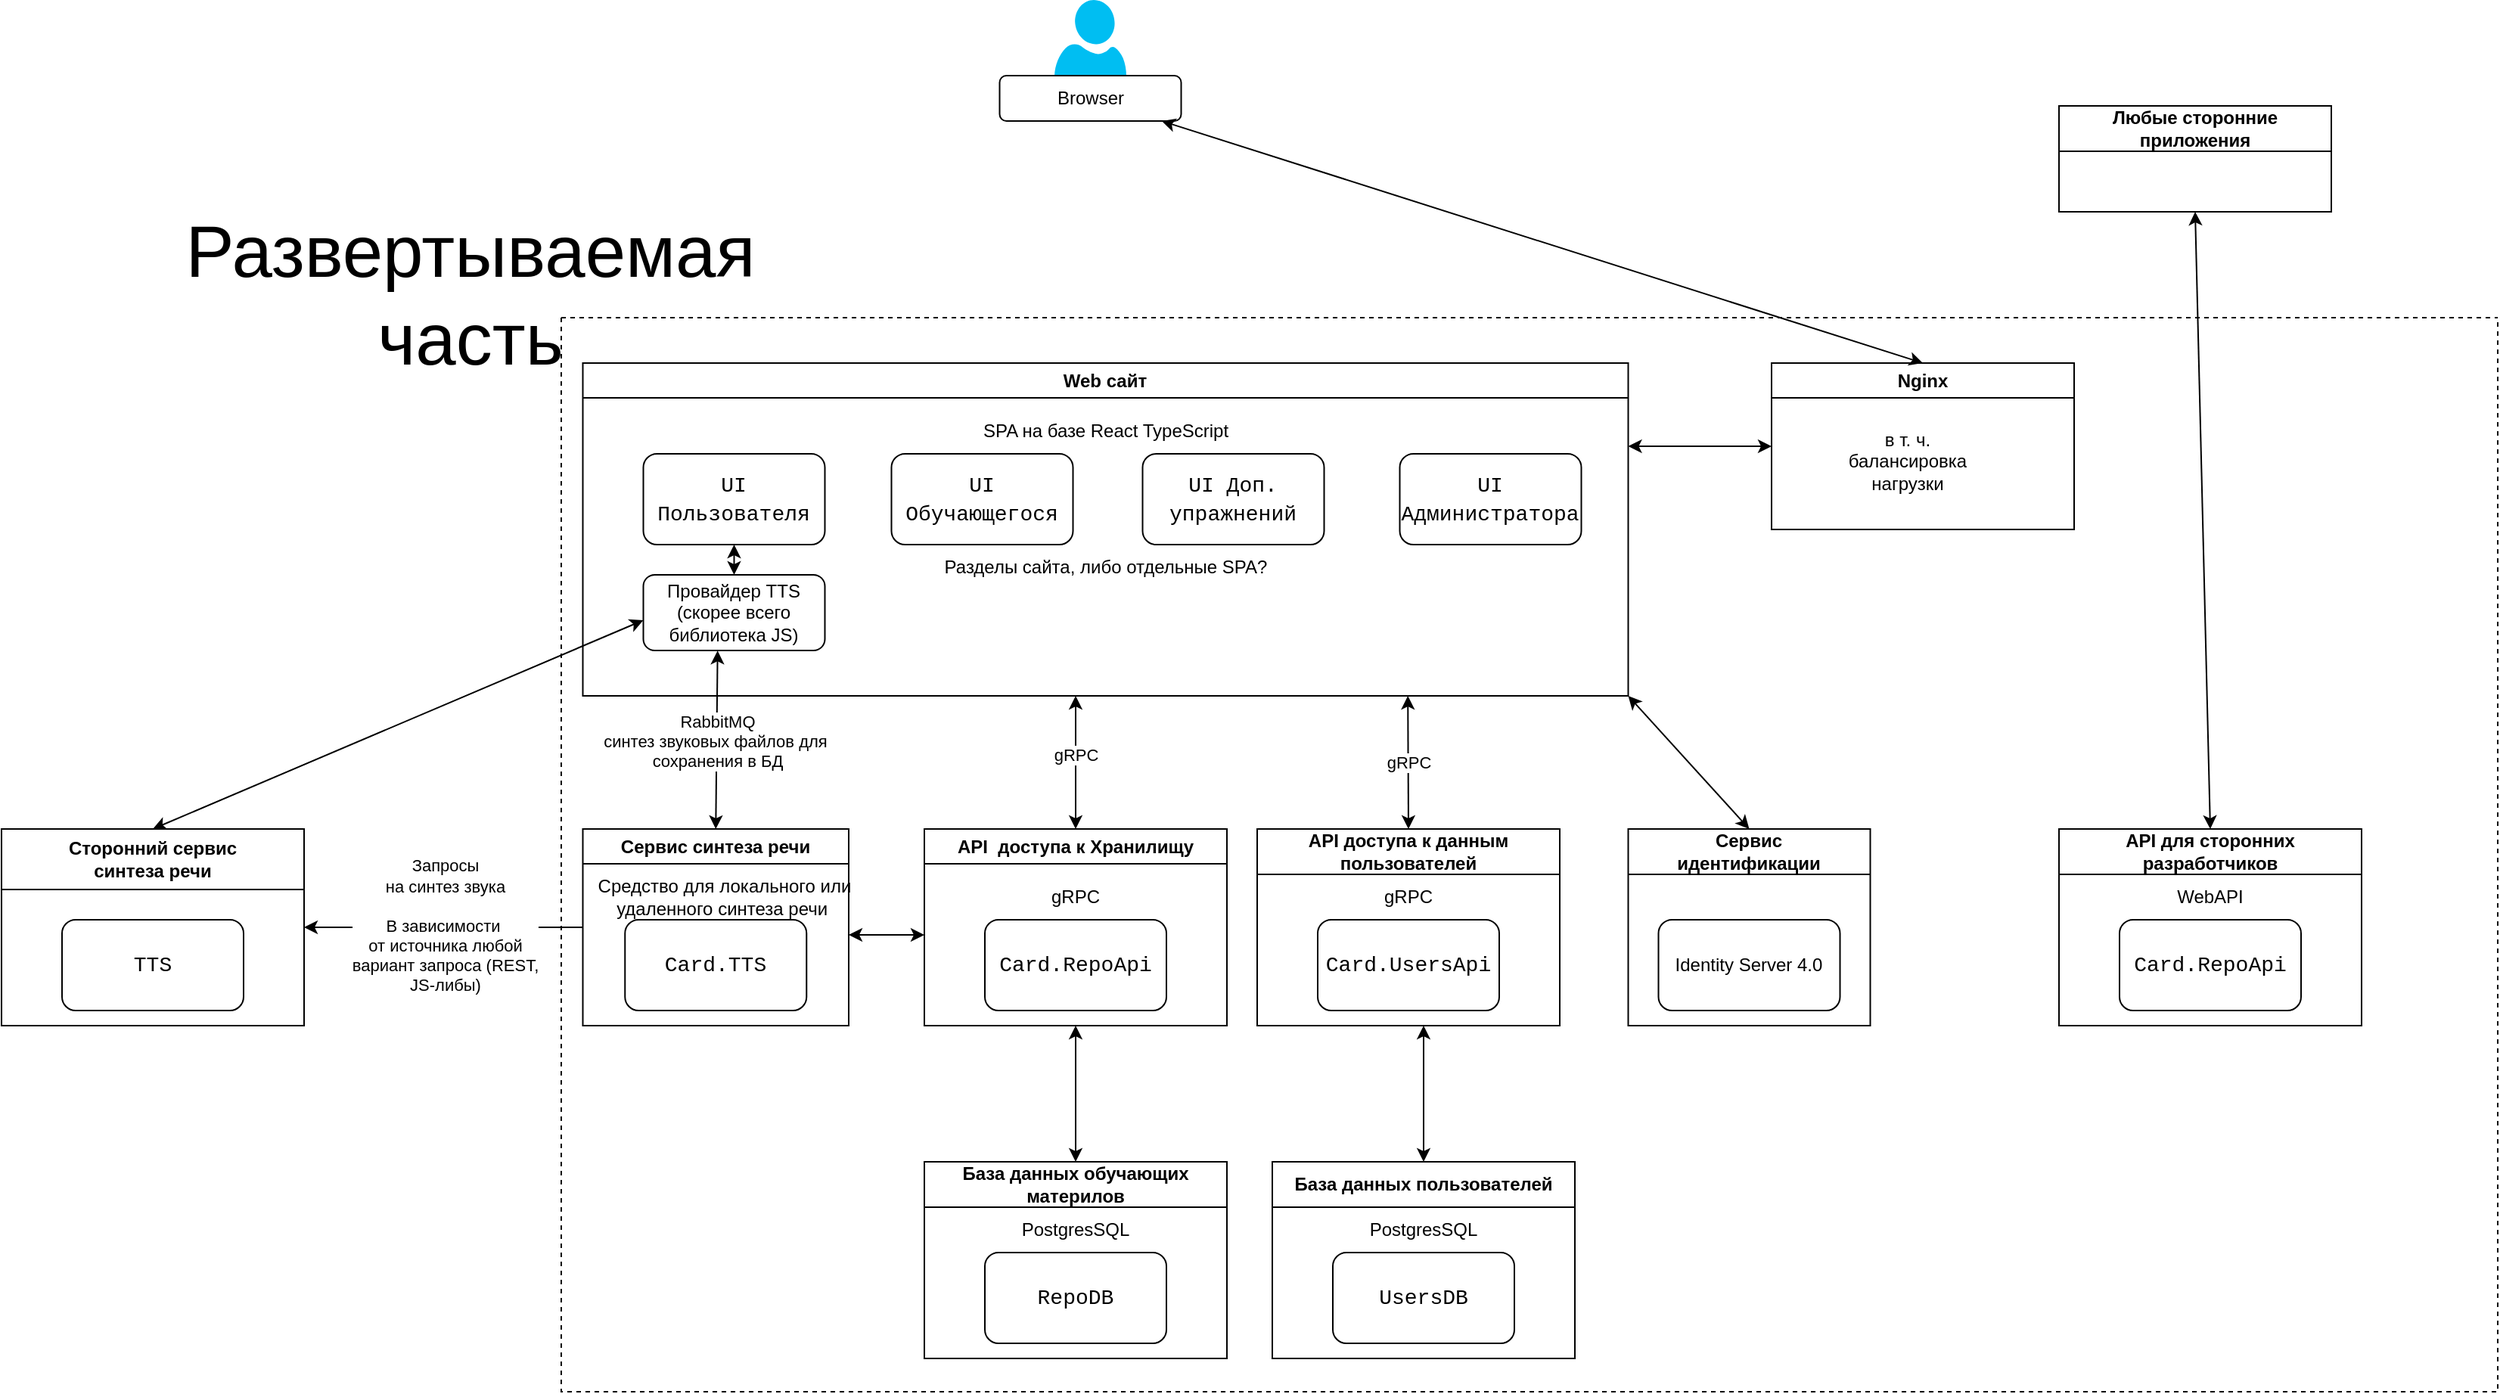 <mxfile version="23.1.5" type="device">
  <diagram name="Страница — 1" id="4c29RNRdUP_Loz52Y8jb">
    <mxGraphModel dx="2927" dy="1258" grid="1" gridSize="10" guides="1" tooltips="1" connect="1" arrows="1" fold="1" page="1" pageScale="1" pageWidth="827" pageHeight="1169" math="0" shadow="0">
      <root>
        <mxCell id="0" />
        <mxCell id="1" parent="0" />
        <mxCell id="G9CLyLBNerquvoPNeNlz-1" value="" style="swimlane;startSize=0;dashed=1;" vertex="1" parent="1">
          <mxGeometry x="40" y="350" width="1280" height="710" as="geometry">
            <mxRectangle x="30" y="420" width="50" height="40" as="alternateBounds" />
          </mxGeometry>
        </mxCell>
        <mxCell id="G9CLyLBNerquvoPNeNlz-8" value="Web сайт" style="swimlane;whiteSpace=wrap;html=1;" vertex="1" parent="G9CLyLBNerquvoPNeNlz-1">
          <mxGeometry x="14.25" y="30" width="691" height="220" as="geometry">
            <mxRectangle x="240" y="170" width="140" height="30" as="alternateBounds" />
          </mxGeometry>
        </mxCell>
        <mxCell id="G9CLyLBNerquvoPNeNlz-9" value="&lt;div style=&quot;font-family: Consolas, &amp;quot;Courier New&amp;quot;, monospace; font-size: 14px; line-height: 19px;&quot;&gt;UI Пользователя&lt;/div&gt;" style="rounded=1;whiteSpace=wrap;html=1;fontColor=default;labelBackgroundColor=default;" vertex="1" parent="G9CLyLBNerquvoPNeNlz-8">
          <mxGeometry x="40" y="60" width="120" height="60" as="geometry" />
        </mxCell>
        <mxCell id="G9CLyLBNerquvoPNeNlz-10" value="&lt;div style=&quot;font-family: Consolas, &amp;quot;Courier New&amp;quot;, monospace; font-size: 14px; line-height: 19px;&quot;&gt;UI Администратора&lt;/div&gt;" style="rounded=1;whiteSpace=wrap;html=1;fontColor=default;labelBackgroundColor=default;" vertex="1" parent="G9CLyLBNerquvoPNeNlz-8">
          <mxGeometry x="540" y="60" width="120" height="60" as="geometry" />
        </mxCell>
        <mxCell id="G9CLyLBNerquvoPNeNlz-11" value="&lt;div style=&quot;font-family: Consolas, &amp;quot;Courier New&amp;quot;, monospace; font-size: 14px; line-height: 19px;&quot;&gt;UI Обучающегося&lt;/div&gt;" style="rounded=1;whiteSpace=wrap;html=1;fontColor=default;labelBackgroundColor=default;" vertex="1" parent="G9CLyLBNerquvoPNeNlz-8">
          <mxGeometry x="204" y="60" width="120" height="60" as="geometry" />
        </mxCell>
        <mxCell id="G9CLyLBNerquvoPNeNlz-12" value="&lt;div style=&quot;font-family: Consolas, &amp;quot;Courier New&amp;quot;, monospace; font-size: 14px; line-height: 19px;&quot;&gt;UI Доп. упражнений&lt;/div&gt;" style="rounded=1;whiteSpace=wrap;html=1;fontColor=default;labelBackgroundColor=default;" vertex="1" parent="G9CLyLBNerquvoPNeNlz-8">
          <mxGeometry x="370" y="60" width="120" height="60" as="geometry" />
        </mxCell>
        <mxCell id="G9CLyLBNerquvoPNeNlz-18" value="SPA на базе React TypeScript" style="text;html=1;align=center;verticalAlign=middle;whiteSpace=wrap;rounded=0;" vertex="1" parent="G9CLyLBNerquvoPNeNlz-8">
          <mxGeometry x="193.38" y="30" width="304.25" height="30" as="geometry" />
        </mxCell>
        <mxCell id="G9CLyLBNerquvoPNeNlz-51" value="Разделы сайта, либо отдельные SPA?" style="text;html=1;align=center;verticalAlign=middle;whiteSpace=wrap;rounded=0;" vertex="1" parent="G9CLyLBNerquvoPNeNlz-8">
          <mxGeometry x="214.63" y="120" width="261.75" height="30" as="geometry" />
        </mxCell>
        <mxCell id="G9CLyLBNerquvoPNeNlz-65" value="Провайдер TTS&lt;br&gt;(скорее всего библиотека JS)" style="rounded=1;whiteSpace=wrap;html=1;" vertex="1" parent="G9CLyLBNerquvoPNeNlz-8">
          <mxGeometry x="40" y="140" width="120" height="50" as="geometry" />
        </mxCell>
        <mxCell id="G9CLyLBNerquvoPNeNlz-66" value="" style="endArrow=classic;startArrow=classic;html=1;rounded=0;entryX=0.5;entryY=1;entryDx=0;entryDy=0;exitX=0.5;exitY=0;exitDx=0;exitDy=0;" edge="1" parent="G9CLyLBNerquvoPNeNlz-8" source="G9CLyLBNerquvoPNeNlz-65" target="G9CLyLBNerquvoPNeNlz-9">
          <mxGeometry width="50" height="50" relative="1" as="geometry">
            <mxPoint x="205.75" y="230" as="sourcePoint" />
            <mxPoint x="255.75" y="180" as="targetPoint" />
          </mxGeometry>
        </mxCell>
        <mxCell id="G9CLyLBNerquvoPNeNlz-69" value="" style="endArrow=classic;startArrow=classic;html=1;rounded=0;exitX=0.5;exitY=0;exitDx=0;exitDy=0;" edge="1" parent="G9CLyLBNerquvoPNeNlz-8" source="G9CLyLBNerquvoPNeNlz-43">
          <mxGeometry width="50" height="50" relative="1" as="geometry">
            <mxPoint x="-10" y="220" as="sourcePoint" />
            <mxPoint x="40" y="170" as="targetPoint" />
          </mxGeometry>
        </mxCell>
        <mxCell id="G9CLyLBNerquvoPNeNlz-19" value="API&amp;nbsp; доступа к Хранилищу" style="swimlane;whiteSpace=wrap;html=1;" vertex="1" parent="G9CLyLBNerquvoPNeNlz-1">
          <mxGeometry x="240" y="338" width="200" height="130" as="geometry">
            <mxRectangle x="130" y="220" width="200" height="30" as="alternateBounds" />
          </mxGeometry>
        </mxCell>
        <mxCell id="G9CLyLBNerquvoPNeNlz-20" value="&lt;div style=&quot;font-family: Consolas, &amp;quot;Courier New&amp;quot;, monospace; font-size: 14px; line-height: 19px;&quot;&gt;Card.RepoApi&lt;/div&gt;" style="rounded=1;whiteSpace=wrap;html=1;fontColor=default;labelBackgroundColor=default;" vertex="1" parent="G9CLyLBNerquvoPNeNlz-19">
          <mxGeometry x="40" y="60" width="120" height="60" as="geometry" />
        </mxCell>
        <mxCell id="G9CLyLBNerquvoPNeNlz-25" value="gRPC" style="text;html=1;align=center;verticalAlign=middle;whiteSpace=wrap;rounded=0;" vertex="1" parent="G9CLyLBNerquvoPNeNlz-19">
          <mxGeometry x="70" y="30" width="60" height="30" as="geometry" />
        </mxCell>
        <mxCell id="G9CLyLBNerquvoPNeNlz-21" value="API доступа к данным пользователей" style="swimlane;whiteSpace=wrap;html=1;startSize=30;" vertex="1" parent="G9CLyLBNerquvoPNeNlz-1">
          <mxGeometry x="460" y="338" width="200" height="130" as="geometry" />
        </mxCell>
        <mxCell id="G9CLyLBNerquvoPNeNlz-22" value="&lt;div style=&quot;font-family: Consolas, &amp;quot;Courier New&amp;quot;, monospace; font-size: 14px; line-height: 19px;&quot;&gt;Card.UsersApi&lt;/div&gt;" style="rounded=1;whiteSpace=wrap;html=1;fontColor=default;labelBackgroundColor=default;" vertex="1" parent="G9CLyLBNerquvoPNeNlz-21">
          <mxGeometry x="40" y="60" width="120" height="60" as="geometry" />
        </mxCell>
        <mxCell id="G9CLyLBNerquvoPNeNlz-29" value="gRPC" style="text;html=1;align=center;verticalAlign=middle;whiteSpace=wrap;rounded=0;" vertex="1" parent="G9CLyLBNerquvoPNeNlz-21">
          <mxGeometry x="70" y="30" width="60" height="30" as="geometry" />
        </mxCell>
        <mxCell id="G9CLyLBNerquvoPNeNlz-35" value="Сервис &lt;br&gt;идентификации" style="swimlane;whiteSpace=wrap;html=1;startSize=30;" vertex="1" parent="G9CLyLBNerquvoPNeNlz-1">
          <mxGeometry x="705.25" y="338" width="160" height="130" as="geometry" />
        </mxCell>
        <mxCell id="G9CLyLBNerquvoPNeNlz-36" value="Identity Server 4.0" style="rounded=1;whiteSpace=wrap;html=1;" vertex="1" parent="G9CLyLBNerquvoPNeNlz-35">
          <mxGeometry x="20" y="60" width="120" height="60" as="geometry" />
        </mxCell>
        <mxCell id="G9CLyLBNerquvoPNeNlz-37" value="API для сторонних разработчиков" style="swimlane;whiteSpace=wrap;html=1;startSize=30;" vertex="1" parent="G9CLyLBNerquvoPNeNlz-1">
          <mxGeometry x="990" y="338" width="200" height="130" as="geometry">
            <mxRectangle x="130" y="220" width="200" height="30" as="alternateBounds" />
          </mxGeometry>
        </mxCell>
        <mxCell id="G9CLyLBNerquvoPNeNlz-38" value="&lt;div style=&quot;font-family: Consolas, &amp;quot;Courier New&amp;quot;, monospace; font-size: 14px; line-height: 19px;&quot;&gt;Card.RepoApi&lt;/div&gt;" style="rounded=1;whiteSpace=wrap;html=1;fontColor=default;labelBackgroundColor=default;" vertex="1" parent="G9CLyLBNerquvoPNeNlz-37">
          <mxGeometry x="40" y="60" width="120" height="60" as="geometry" />
        </mxCell>
        <mxCell id="G9CLyLBNerquvoPNeNlz-39" value="WebAPI" style="text;html=1;align=center;verticalAlign=middle;whiteSpace=wrap;rounded=0;" vertex="1" parent="G9CLyLBNerquvoPNeNlz-37">
          <mxGeometry x="70" y="30" width="60" height="30" as="geometry" />
        </mxCell>
        <mxCell id="G9CLyLBNerquvoPNeNlz-40" value="Сервис синтеза речи" style="swimlane;whiteSpace=wrap;html=1;startSize=23;" vertex="1" parent="G9CLyLBNerquvoPNeNlz-1">
          <mxGeometry x="14.25" y="338" width="175.75" height="130" as="geometry">
            <mxRectangle x="130" y="220" width="200" height="30" as="alternateBounds" />
          </mxGeometry>
        </mxCell>
        <mxCell id="G9CLyLBNerquvoPNeNlz-41" value="&lt;div style=&quot;font-family: Consolas, &amp;quot;Courier New&amp;quot;, monospace; font-size: 14px; line-height: 19px;&quot;&gt;&lt;div style=&quot;line-height: 19px;&quot;&gt;Card.TTS&lt;/div&gt;&lt;/div&gt;" style="rounded=1;whiteSpace=wrap;html=1;fontColor=default;labelBackgroundColor=default;" vertex="1" parent="G9CLyLBNerquvoPNeNlz-40">
          <mxGeometry x="27.88" y="60" width="120" height="60" as="geometry" />
        </mxCell>
        <mxCell id="G9CLyLBNerquvoPNeNlz-70" value="Средство для локального или удаленного синтеза речи&amp;nbsp;" style="text;html=1;align=center;verticalAlign=middle;whiteSpace=wrap;rounded=0;" vertex="1" parent="G9CLyLBNerquvoPNeNlz-40">
          <mxGeometry x="5.75" y="30" width="175.75" height="30" as="geometry" />
        </mxCell>
        <mxCell id="G9CLyLBNerquvoPNeNlz-45" value="База данных обучающих&lt;br&gt;материлов" style="swimlane;whiteSpace=wrap;html=1;startSize=30;" vertex="1" parent="G9CLyLBNerquvoPNeNlz-1">
          <mxGeometry x="240" y="558" width="200" height="130" as="geometry">
            <mxRectangle x="130" y="220" width="200" height="30" as="alternateBounds" />
          </mxGeometry>
        </mxCell>
        <mxCell id="G9CLyLBNerquvoPNeNlz-46" value="&lt;div style=&quot;font-family: Consolas, &amp;quot;Courier New&amp;quot;, monospace; font-size: 14px; line-height: 19px;&quot;&gt;RepoDB&lt;/div&gt;" style="rounded=1;whiteSpace=wrap;html=1;fontColor=default;labelBackgroundColor=default;" vertex="1" parent="G9CLyLBNerquvoPNeNlz-45">
          <mxGeometry x="40" y="60" width="120" height="60" as="geometry" />
        </mxCell>
        <mxCell id="G9CLyLBNerquvoPNeNlz-47" value="PostgresSQL" style="text;html=1;align=center;verticalAlign=middle;whiteSpace=wrap;rounded=0;" vertex="1" parent="G9CLyLBNerquvoPNeNlz-45">
          <mxGeometry x="70" y="30" width="60" height="30" as="geometry" />
        </mxCell>
        <mxCell id="G9CLyLBNerquvoPNeNlz-48" value="База данных пользователей" style="swimlane;whiteSpace=wrap;html=1;startSize=30;" vertex="1" parent="G9CLyLBNerquvoPNeNlz-1">
          <mxGeometry x="470" y="558" width="200" height="130" as="geometry">
            <mxRectangle x="130" y="220" width="200" height="30" as="alternateBounds" />
          </mxGeometry>
        </mxCell>
        <mxCell id="G9CLyLBNerquvoPNeNlz-49" value="&lt;div style=&quot;font-family: Consolas, &amp;quot;Courier New&amp;quot;, monospace; font-size: 14px; line-height: 19px;&quot;&gt;UsersDB&lt;/div&gt;" style="rounded=1;whiteSpace=wrap;html=1;fontColor=default;labelBackgroundColor=default;" vertex="1" parent="G9CLyLBNerquvoPNeNlz-48">
          <mxGeometry x="40" y="60" width="120" height="60" as="geometry" />
        </mxCell>
        <mxCell id="G9CLyLBNerquvoPNeNlz-50" value="PostgresSQL" style="text;html=1;align=center;verticalAlign=middle;whiteSpace=wrap;rounded=0;" vertex="1" parent="G9CLyLBNerquvoPNeNlz-48">
          <mxGeometry x="70" y="30" width="60" height="30" as="geometry" />
        </mxCell>
        <mxCell id="G9CLyLBNerquvoPNeNlz-52" value="" style="endArrow=classic;startArrow=classic;html=1;rounded=0;exitX=0.5;exitY=0;exitDx=0;exitDy=0;entryX=0.409;entryY=1.003;entryDx=0;entryDy=0;entryPerimeter=0;" edge="1" parent="G9CLyLBNerquvoPNeNlz-1" source="G9CLyLBNerquvoPNeNlz-40" target="G9CLyLBNerquvoPNeNlz-65">
          <mxGeometry width="50" height="50" relative="1" as="geometry">
            <mxPoint x="70" y="230" as="sourcePoint" />
            <mxPoint x="102" y="230" as="targetPoint" />
          </mxGeometry>
        </mxCell>
        <mxCell id="G9CLyLBNerquvoPNeNlz-58" value="RabbitMQ&lt;br&gt;синтез звуковых файлов для&amp;nbsp;&lt;br&gt;сохранения в БД" style="edgeLabel;html=1;align=center;verticalAlign=middle;resizable=0;points=[];" vertex="1" connectable="0" parent="G9CLyLBNerquvoPNeNlz-52">
          <mxGeometry x="-0.011" relative="1" as="geometry">
            <mxPoint as="offset" />
          </mxGeometry>
        </mxCell>
        <mxCell id="G9CLyLBNerquvoPNeNlz-53" value="" style="endArrow=classic;startArrow=classic;html=1;rounded=0;exitX=0.5;exitY=0;exitDx=0;exitDy=0;" edge="1" parent="G9CLyLBNerquvoPNeNlz-1" source="G9CLyLBNerquvoPNeNlz-19">
          <mxGeometry width="50" height="50" relative="1" as="geometry">
            <mxPoint x="338.25" y="320" as="sourcePoint" />
            <mxPoint x="340" y="250" as="targetPoint" />
          </mxGeometry>
        </mxCell>
        <mxCell id="G9CLyLBNerquvoPNeNlz-59" value="gRPC" style="edgeLabel;html=1;align=center;verticalAlign=middle;resizable=0;points=[];" vertex="1" connectable="0" parent="G9CLyLBNerquvoPNeNlz-53">
          <mxGeometry x="0.07" relative="1" as="geometry">
            <mxPoint y="-2" as="offset" />
          </mxGeometry>
        </mxCell>
        <mxCell id="G9CLyLBNerquvoPNeNlz-54" value="" style="endArrow=classic;startArrow=classic;html=1;rounded=0;exitX=0.5;exitY=0;exitDx=0;exitDy=0;" edge="1" parent="G9CLyLBNerquvoPNeNlz-1" source="G9CLyLBNerquvoPNeNlz-21">
          <mxGeometry width="50" height="50" relative="1" as="geometry">
            <mxPoint x="559.6" y="320" as="sourcePoint" />
            <mxPoint x="559.6" y="250" as="targetPoint" />
          </mxGeometry>
        </mxCell>
        <mxCell id="G9CLyLBNerquvoPNeNlz-60" value="gRPC" style="edgeLabel;html=1;align=center;verticalAlign=middle;resizable=0;points=[];" vertex="1" connectable="0" parent="G9CLyLBNerquvoPNeNlz-54">
          <mxGeometry x="-0.008" y="2" relative="1" as="geometry">
            <mxPoint x="2" y="-1" as="offset" />
          </mxGeometry>
        </mxCell>
        <mxCell id="G9CLyLBNerquvoPNeNlz-55" value="" style="endArrow=classic;startArrow=classic;html=1;rounded=0;exitX=0.5;exitY=0;exitDx=0;exitDy=0;entryX=1;entryY=1;entryDx=0;entryDy=0;" edge="1" parent="G9CLyLBNerquvoPNeNlz-1" source="G9CLyLBNerquvoPNeNlz-35" target="G9CLyLBNerquvoPNeNlz-8">
          <mxGeometry width="50" height="50" relative="1" as="geometry">
            <mxPoint x="700" y="250" as="sourcePoint" />
            <mxPoint x="700" y="180" as="targetPoint" />
          </mxGeometry>
        </mxCell>
        <mxCell id="G9CLyLBNerquvoPNeNlz-61" value="" style="endArrow=classic;startArrow=classic;html=1;rounded=0;" edge="1" parent="G9CLyLBNerquvoPNeNlz-1">
          <mxGeometry width="50" height="50" relative="1" as="geometry">
            <mxPoint x="240" y="408" as="sourcePoint" />
            <mxPoint x="190" y="408" as="targetPoint" />
          </mxGeometry>
        </mxCell>
        <mxCell id="G9CLyLBNerquvoPNeNlz-62" value="" style="endArrow=classic;startArrow=classic;html=1;rounded=0;entryX=0.5;entryY=1;entryDx=0;entryDy=0;" edge="1" parent="G9CLyLBNerquvoPNeNlz-1" target="G9CLyLBNerquvoPNeNlz-19">
          <mxGeometry width="50" height="50" relative="1" as="geometry">
            <mxPoint x="340" y="558" as="sourcePoint" />
            <mxPoint x="410" y="488" as="targetPoint" />
          </mxGeometry>
        </mxCell>
        <mxCell id="G9CLyLBNerquvoPNeNlz-63" value="" style="endArrow=classic;startArrow=classic;html=1;rounded=0;exitX=0.5;exitY=0;exitDx=0;exitDy=0;" edge="1" parent="G9CLyLBNerquvoPNeNlz-1" source="G9CLyLBNerquvoPNeNlz-48">
          <mxGeometry width="50" height="50" relative="1" as="geometry">
            <mxPoint x="490" y="528" as="sourcePoint" />
            <mxPoint x="570" y="468" as="targetPoint" />
          </mxGeometry>
        </mxCell>
        <mxCell id="G9CLyLBNerquvoPNeNlz-73" value="Nginx" style="swimlane;whiteSpace=wrap;html=1;" vertex="1" parent="G9CLyLBNerquvoPNeNlz-1">
          <mxGeometry x="800" y="30" width="200" height="110" as="geometry" />
        </mxCell>
        <mxCell id="G9CLyLBNerquvoPNeNlz-75" value="в т. ч. балансировка&lt;br&gt;нагрузки" style="text;html=1;align=center;verticalAlign=middle;whiteSpace=wrap;rounded=0;" vertex="1" parent="G9CLyLBNerquvoPNeNlz-73">
          <mxGeometry x="60" y="50" width="60" height="30" as="geometry" />
        </mxCell>
        <mxCell id="G9CLyLBNerquvoPNeNlz-74" value="" style="endArrow=classic;startArrow=classic;html=1;rounded=0;entryX=0;entryY=0.5;entryDx=0;entryDy=0;exitX=1;exitY=0.25;exitDx=0;exitDy=0;" edge="1" parent="G9CLyLBNerquvoPNeNlz-1" source="G9CLyLBNerquvoPNeNlz-8" target="G9CLyLBNerquvoPNeNlz-73">
          <mxGeometry width="50" height="50" relative="1" as="geometry">
            <mxPoint x="800" y="220" as="sourcePoint" />
            <mxPoint x="850" y="170" as="targetPoint" />
          </mxGeometry>
        </mxCell>
        <mxCell id="G9CLyLBNerquvoPNeNlz-14" value="" style="verticalLabelPosition=bottom;html=1;verticalAlign=top;align=center;strokeColor=none;fillColor=#00BEF2;shape=mxgraph.azure.user;" vertex="1" parent="1">
          <mxGeometry x="366" y="140" width="47.5" height="50" as="geometry" />
        </mxCell>
        <mxCell id="G9CLyLBNerquvoPNeNlz-16" value="Browser" style="rounded=1;whiteSpace=wrap;html=1;" vertex="1" parent="1">
          <mxGeometry x="329.75" y="190" width="120" height="30" as="geometry" />
        </mxCell>
        <mxCell id="G9CLyLBNerquvoPNeNlz-17" value="" style="endArrow=classic;startArrow=classic;html=1;rounded=0;exitX=0.5;exitY=0;exitDx=0;exitDy=0;" edge="1" parent="1" source="G9CLyLBNerquvoPNeNlz-73" target="G9CLyLBNerquvoPNeNlz-16">
          <mxGeometry width="50" height="50" relative="1" as="geometry">
            <mxPoint x="760" y="290" as="sourcePoint" />
            <mxPoint x="440" y="280" as="targetPoint" />
          </mxGeometry>
        </mxCell>
        <mxCell id="G9CLyLBNerquvoPNeNlz-32" value="Любые сторонние приложения" style="swimlane;whiteSpace=wrap;html=1;startSize=30;" vertex="1" parent="1">
          <mxGeometry x="1030" y="210" width="180" height="70" as="geometry" />
        </mxCell>
        <mxCell id="G9CLyLBNerquvoPNeNlz-30" value="" style="endArrow=classic;startArrow=classic;html=1;rounded=0;exitX=0.5;exitY=0;exitDx=0;exitDy=0;entryX=0.5;entryY=1;entryDx=0;entryDy=0;" edge="1" parent="1" source="G9CLyLBNerquvoPNeNlz-37" target="G9CLyLBNerquvoPNeNlz-32">
          <mxGeometry width="50" height="50" relative="1" as="geometry">
            <mxPoint x="1120" y="640" as="sourcePoint" />
            <mxPoint x="930" y="280" as="targetPoint" />
          </mxGeometry>
        </mxCell>
        <mxCell id="G9CLyLBNerquvoPNeNlz-43" value="Сторонний сервис &lt;br&gt;синтеза речи" style="swimlane;whiteSpace=wrap;html=1;startSize=40;" vertex="1" parent="1">
          <mxGeometry x="-330" y="688" width="200" height="130" as="geometry">
            <mxRectangle x="130" y="220" width="200" height="30" as="alternateBounds" />
          </mxGeometry>
        </mxCell>
        <mxCell id="G9CLyLBNerquvoPNeNlz-44" value="&lt;div style=&quot;font-family: Consolas, &amp;quot;Courier New&amp;quot;, monospace; font-size: 14px; line-height: 19px;&quot;&gt;&lt;div style=&quot;line-height: 19px;&quot;&gt;TTS&lt;/div&gt;&lt;/div&gt;" style="rounded=1;whiteSpace=wrap;html=1;fontColor=default;labelBackgroundColor=default;" vertex="1" parent="G9CLyLBNerquvoPNeNlz-43">
          <mxGeometry x="40" y="60" width="120" height="60" as="geometry" />
        </mxCell>
        <mxCell id="G9CLyLBNerquvoPNeNlz-56" value="" style="endArrow=none;startArrow=classic;html=1;rounded=0;exitX=1;exitY=0.5;exitDx=0;exitDy=0;endFill=0;entryX=0;entryY=0.5;entryDx=0;entryDy=0;" edge="1" parent="1" source="G9CLyLBNerquvoPNeNlz-43" target="G9CLyLBNerquvoPNeNlz-40">
          <mxGeometry width="50" height="50" relative="1" as="geometry">
            <mxPoint x="-160" y="738" as="sourcePoint" />
            <mxPoint x="60" y="688" as="targetPoint" />
          </mxGeometry>
        </mxCell>
        <mxCell id="G9CLyLBNerquvoPNeNlz-57" value="Запросы&lt;br&gt;на синтез звука&lt;br&gt;&lt;br&gt;В зависимости&amp;nbsp;&lt;br&gt;от источника любой&lt;br&gt;вариант запроса (REST, &lt;br&gt;JS-либы)" style="edgeLabel;html=1;align=center;verticalAlign=middle;resizable=0;points=[];" vertex="1" connectable="0" parent="G9CLyLBNerquvoPNeNlz-56">
          <mxGeometry x="0.01" y="1" relative="1" as="geometry">
            <mxPoint as="offset" />
          </mxGeometry>
        </mxCell>
        <mxCell id="G9CLyLBNerquvoPNeNlz-72" value="Развертываемая часть" style="text;html=1;align=center;verticalAlign=middle;whiteSpace=wrap;rounded=0;fontSize=48;" vertex="1" parent="1">
          <mxGeometry x="-130" y="320" width="220" height="30" as="geometry" />
        </mxCell>
      </root>
    </mxGraphModel>
  </diagram>
</mxfile>
